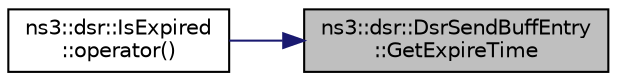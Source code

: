 digraph "ns3::dsr::DsrSendBuffEntry::GetExpireTime"
{
 // LATEX_PDF_SIZE
  edge [fontname="Helvetica",fontsize="10",labelfontname="Helvetica",labelfontsize="10"];
  node [fontname="Helvetica",fontsize="10",shape=record];
  rankdir="RL";
  Node1 [label="ns3::dsr::DsrSendBuffEntry\l::GetExpireTime",height=0.2,width=0.4,color="black", fillcolor="grey75", style="filled", fontcolor="black",tooltip="Get expire time for entry."];
  Node1 -> Node2 [dir="back",color="midnightblue",fontsize="10",style="solid",fontname="Helvetica"];
  Node2 [label="ns3::dsr::IsExpired\l::operator()",height=0.2,width=0.4,color="black", fillcolor="white", style="filled",URL="$structns3_1_1dsr_1_1_is_expired.html#a3cd34d6ea6169e54b2076c0593e50e27",tooltip="comparison operator"];
}
